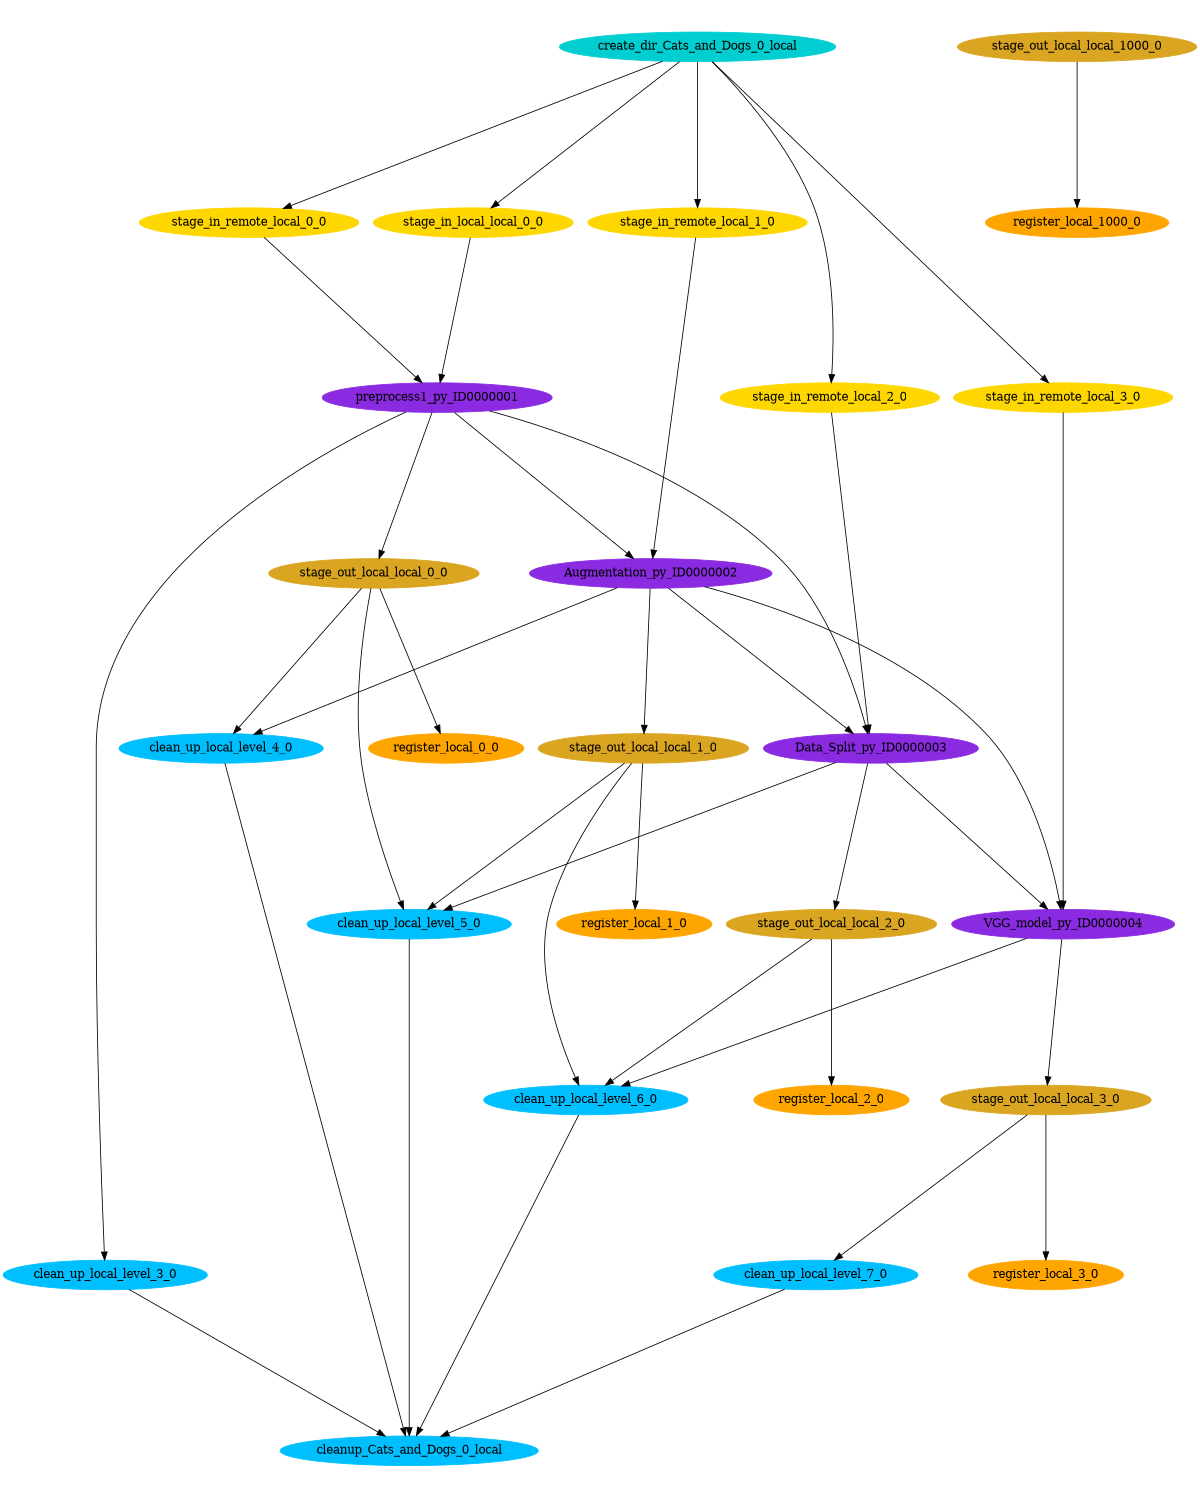 digraph E {
size="8.0,10.0"
ratio=fill
node [shape=ellipse]
edge [arrowhead=normal, arrowsize=1.0]
	"stage_in_remote_local_2_0" [color=gold,style=filled,label="stage_in_remote_local_2_0"]
	"cleanup_Cats_and_Dogs_0_local" [color=deepskyblue,style=filled,label="cleanup_Cats_and_Dogs_0_local"]
	"stage_in_remote_local_1_0" [color=gold,style=filled,label="stage_in_remote_local_1_0"]
	"stage_in_remote_local_0_0" [color=gold,style=filled,label="stage_in_remote_local_0_0"]
	"clean_up_local_level_3_0" [color=deepskyblue,style=filled,label="clean_up_local_level_3_0"]
	"preprocess1_py_ID0000001" [color=blueviolet,style=filled,label="preprocess1_py_ID0000001"]
	"clean_up_local_level_4_0" [color=deepskyblue,style=filled,label="clean_up_local_level_4_0"]
	"clean_up_local_level_5_0" [color=deepskyblue,style=filled,label="clean_up_local_level_5_0"]
	"clean_up_local_level_6_0" [color=deepskyblue,style=filled,label="clean_up_local_level_6_0"]
	"clean_up_local_level_7_0" [color=deepskyblue,style=filled,label="clean_up_local_level_7_0"]
	"stage_in_local_local_0_0" [color=gold,style=filled,label="stage_in_local_local_0_0"]
	"Data_Split_py_ID0000003" [color=blueviolet,style=filled,label="Data_Split_py_ID0000003"]
	"stage_in_remote_local_3_0" [color=gold,style=filled,label="stage_in_remote_local_3_0"]
	"stage_out_local_local_1000_0" [color=goldenrod,style=filled,label="stage_out_local_local_1000_0"]
	"stage_out_local_local_3_0" [color=goldenrod,style=filled,label="stage_out_local_local_3_0"]
	"stage_out_local_local_2_0" [color=goldenrod,style=filled,label="stage_out_local_local_2_0"]
	"stage_out_local_local_1_0" [color=goldenrod,style=filled,label="stage_out_local_local_1_0"]
	"VGG_model_py_ID0000004" [color=blueviolet,style=filled,label="VGG_model_py_ID0000004"]
	"stage_out_local_local_0_0" [color=goldenrod,style=filled,label="stage_out_local_local_0_0"]
	"register_local_1000_0" [color=orange,style=filled,label="register_local_1000_0"]
	"Augmentation_py_ID0000002" [color=blueviolet,style=filled,label="Augmentation_py_ID0000002"]
	"create_dir_Cats_and_Dogs_0_local" [color=darkturquoise,style=filled,label="create_dir_Cats_and_Dogs_0_local"]
	"register_local_3_0" [color=orange,style=filled,label="register_local_3_0"]
	"register_local_2_0" [color=orange,style=filled,label="register_local_2_0"]
	"register_local_1_0" [color=orange,style=filled,label="register_local_1_0"]
	"register_local_0_0" [color=orange,style=filled,label="register_local_0_0"]

	"stage_in_remote_local_2_0" -> "Data_Split_py_ID0000003"
	"stage_in_remote_local_1_0" -> "Augmentation_py_ID0000002"
	"stage_in_remote_local_0_0" -> "preprocess1_py_ID0000001"
	"clean_up_local_level_3_0" -> "cleanup_Cats_and_Dogs_0_local"
	"preprocess1_py_ID0000001" -> "Data_Split_py_ID0000003"
	"preprocess1_py_ID0000001" -> "Augmentation_py_ID0000002"
	"preprocess1_py_ID0000001" -> "clean_up_local_level_3_0"
	"preprocess1_py_ID0000001" -> "stage_out_local_local_0_0"
	"clean_up_local_level_4_0" -> "cleanup_Cats_and_Dogs_0_local"
	"clean_up_local_level_5_0" -> "cleanup_Cats_and_Dogs_0_local"
	"clean_up_local_level_6_0" -> "cleanup_Cats_and_Dogs_0_local"
	"clean_up_local_level_7_0" -> "cleanup_Cats_and_Dogs_0_local"
	"stage_in_local_local_0_0" -> "preprocess1_py_ID0000001"
	"Data_Split_py_ID0000003" -> "stage_out_local_local_2_0"
	"Data_Split_py_ID0000003" -> "VGG_model_py_ID0000004"
	"Data_Split_py_ID0000003" -> "clean_up_local_level_5_0"
	"stage_in_remote_local_3_0" -> "VGG_model_py_ID0000004"
	"stage_out_local_local_1000_0" -> "register_local_1000_0"
	"stage_out_local_local_3_0" -> "register_local_3_0"
	"stage_out_local_local_3_0" -> "clean_up_local_level_7_0"
	"stage_out_local_local_2_0" -> "register_local_2_0"
	"stage_out_local_local_2_0" -> "clean_up_local_level_6_0"
	"stage_out_local_local_1_0" -> "register_local_1_0"
	"stage_out_local_local_1_0" -> "clean_up_local_level_5_0"
	"stage_out_local_local_1_0" -> "clean_up_local_level_6_0"
	"VGG_model_py_ID0000004" -> "stage_out_local_local_3_0"
	"VGG_model_py_ID0000004" -> "clean_up_local_level_6_0"
	"stage_out_local_local_0_0" -> "register_local_0_0"
	"stage_out_local_local_0_0" -> "clean_up_local_level_4_0"
	"stage_out_local_local_0_0" -> "clean_up_local_level_5_0"
	"Augmentation_py_ID0000002" -> "Data_Split_py_ID0000003"
	"Augmentation_py_ID0000002" -> "stage_out_local_local_1_0"
	"Augmentation_py_ID0000002" -> "VGG_model_py_ID0000004"
	"Augmentation_py_ID0000002" -> "clean_up_local_level_4_0"
	"create_dir_Cats_and_Dogs_0_local" -> "stage_in_remote_local_2_0"
	"create_dir_Cats_and_Dogs_0_local" -> "stage_in_remote_local_1_0"
	"create_dir_Cats_and_Dogs_0_local" -> "stage_in_remote_local_0_0"
	"create_dir_Cats_and_Dogs_0_local" -> "stage_in_local_local_0_0"
	"create_dir_Cats_and_Dogs_0_local" -> "stage_in_remote_local_3_0"
}
